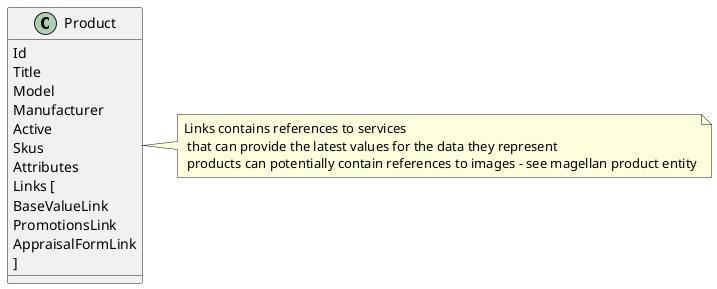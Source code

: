 @startuml
class Product
{
    Id
    Title
    Model
    Manufacturer
    Active
    Skus
    Attributes
    Links [
        BaseValueLink
        PromotionsLink
        AppraisalFormLink
    ] 
}
note right: Links contains references to services \n that can provide the latest values for the data they represent \n products can potentially contain references to images - see magellan product entity 
@enduml
